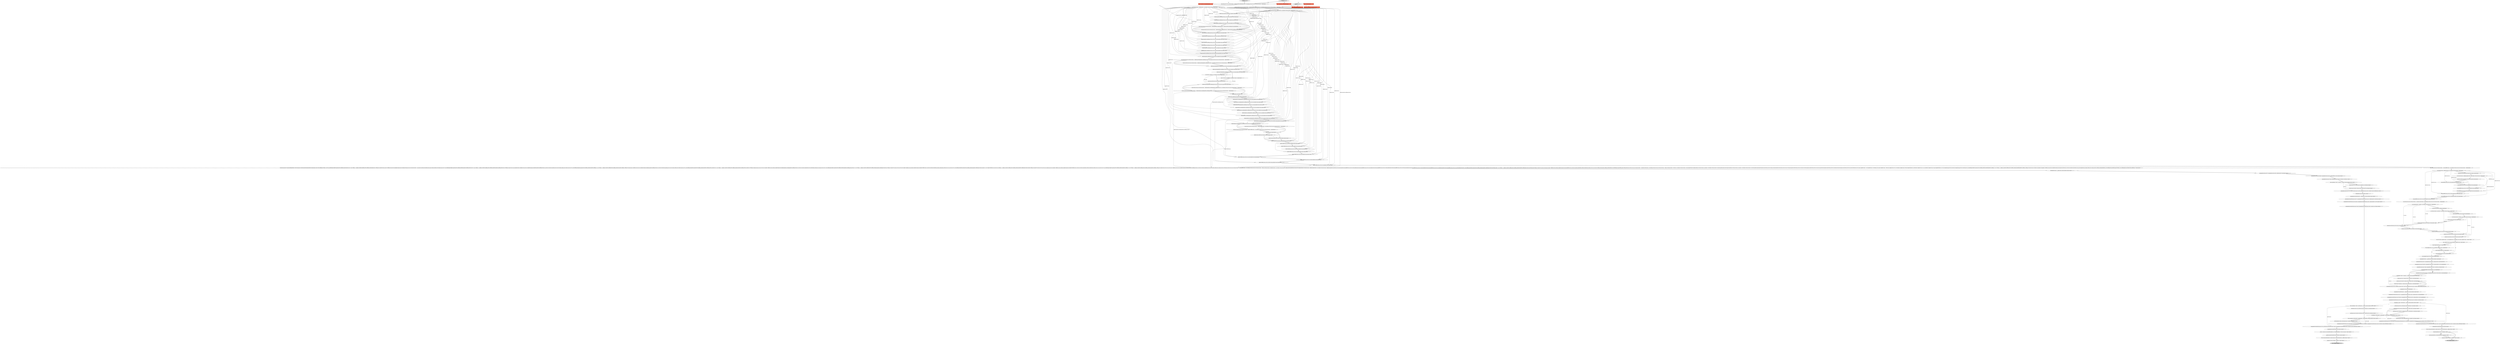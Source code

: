 digraph {
118 [style = filled, label = "AssignIpAddressFromPodVlanSearch.done()@@@144@@@['0', '0', '1']", fillcolor = white, shape = ellipse image = "AAA0AAABBB3BBB"];
2 [style = filled, label = "vlanSearch.and(\"networkId\",vlanSearch.entity().getNetworkId(),Op.EQ)@@@93@@@['1', '1', '0']", fillcolor = white, shape = ellipse image = "AAA0AAABBB1BBB"];
117 [style = filled, label = "podVlanMapSB.and(\"podId\",podVlanMapSB.entity().getPodId(),Op.EQ)@@@141@@@['0', '0', '1']", fillcolor = white, shape = ellipse image = "AAA0AAABBB3BBB"];
115 [style = filled, label = "podVlanSearch.and(\"vlanGateway\",podVlanSearch.entity().getVlanGateway(),Op.EQ)@@@104@@@['0', '1', '0']", fillcolor = white, shape = ellipse image = "AAA1AAABBB2BBB"];
81 [style = filled, label = "nsProvider.add(Provider.Netscaler)@@@70@@@['1', '1', '0']", fillcolor = white, shape = ellipse image = "AAA0AAABBB1BBB"];
78 [style = filled, label = "defaultIsolatedSourceNatEnabledNetworkOfferingProviders.put(Service.SourceNat,defaultProviders)@@@35@@@['1', '1', '1']", fillcolor = white, shape = ellipse image = "AAA0AAABBB1BBB"];
19 [style = filled, label = "defaultIsolatedNetworkOfferingProviders.put(Service.Dhcp,defaultProviders)@@@10@@@['1', '1', '1']", fillcolor = white, shape = ellipse image = "AAA0AAABBB1BBB"];
91 [style = filled, label = "defaultIsolatedSourceNatEnabledNetworkOfferingProviders.put(Service.Firewall,defaultProviders)@@@32@@@['1', '1', '1']", fillcolor = white, shape = ellipse image = "AAA0AAABBB1BBB"];
37 [style = filled, label = "AssignIpAddressFromPodVlanSearch = _ipAddressDao.createSearchBuilder()@@@97@@@['1', '1', '0']", fillcolor = white, shape = ellipse image = "AAA0AAABBB1BBB"];
138 [style = filled, label = "final Map<Network.Service,Set<Network.Provider>> defaultSharedNetworkOfferingProviders = new HashMap<Network.Service,Set<Network.Provider>>()@@@3@@@['0', '0', '1']", fillcolor = white, shape = ellipse image = "AAA0AAABBB3BBB"];
140 [style = filled, label = "podVlanSearch.and(\"networkId\",podVlanSearch.entity().getNetworkId(),Op.EQ)@@@139@@@['0', '0', '1']", fillcolor = white, shape = ellipse image = "AAA0AAABBB3BBB"];
38 [style = filled, label = "defaultIsolatedNetworkOfferingProviders.put(Service.PortForwarding,defaultProviders)@@@17@@@['1', '1', '1']", fillcolor = white, shape = ellipse image = "AAA0AAABBB1BBB"];
150 [style = filled, label = "_executor = Executors.newScheduledThreadPool(1,new NamedThreadFactory(\"Network-Scavenger\"))@@@145@@@['0', '0', '1']", fillcolor = white, shape = ellipse image = "AAA0AAABBB3BBB"];
31 [style = filled, label = "Map<String,Object> params@@@2@@@['1', '1', '0']", fillcolor = tomato, shape = box image = "AAA0AAABBB1BBB"];
46 [style = filled, label = "Map<Network.Service,Set<Network.Provider>> defaultSharedNetworkOfferingProviders = new HashMap<Network.Service,Set<Network.Provider>>()@@@3@@@['1', '1', '0']", fillcolor = white, shape = ellipse image = "AAA0AAABBB1BBB"];
129 [style = filled, label = "final Map<String,Object> params@@@2@@@['0', '0', '1']", fillcolor = tomato, shape = box image = "AAA0AAABBB3BBB"];
149 [style = filled, label = "s_logger.info(\"Network Manager is configured.\")@@@148@@@['0', '0', '1']", fillcolor = white, shape = ellipse image = "AAA0AAABBB3BBB"];
147 [style = filled, label = "podVlanSearch.and(\"type\",podVlanSearch.entity().getVlanType(),Op.EQ)@@@138@@@['0', '0', '1']", fillcolor = white, shape = ellipse image = "AAA0AAABBB3BBB"];
32 [style = filled, label = "eip.put(Capability.ElasticIp,\"true\")@@@81@@@['1', '1', '0']", fillcolor = white, shape = ellipse image = "AAA0AAABBB1BBB"];
44 [style = filled, label = "defaultVPCOffProviders.put(Service.UserData,defaultProviders)@@@44@@@['1', '1', '1']", fillcolor = white, shape = ellipse image = "AAA0AAABBB1BBB"];
80 [style = filled, label = "defaultIsolatedSourceNatEnabledNetworkOfferingProviders.put(Service.Dhcp,defaultProviders)@@@29@@@['1', '1', '1']", fillcolor = white, shape = ellipse image = "AAA0AAABBB1BBB"];
96 [style = filled, label = "SearchBuilder<PodVlanMapVO> podVlanMapSB = _podVlanMapDao.createSearchBuilder()@@@105@@@['1', '1', '0']", fillcolor = white, shape = ellipse image = "AAA0AAABBB1BBB"];
82 [style = filled, label = "internalLbOffProviders.put(Service.NetworkACL,defaultVpcProvider)@@@60@@@['1', '1', '0']", fillcolor = white, shape = ellipse image = "AAA0AAABBB1BBB"];
9 [style = filled, label = "defaultVPCOffProviders.put(Service.Lb,defaultProviders)@@@47@@@['1', '1', '1']", fillcolor = white, shape = ellipse image = "AAA0AAABBB1BBB"];
109 [style = filled, label = "netscalerServiceProviders.put(Service.Lb,nsProvider)@@@76@@@['1', '1', '0']", fillcolor = white, shape = ellipse image = "AAA0AAABBB1BBB"];
121 [style = filled, label = "final Set<Provider> sgProviders = new HashSet<Provider>()@@@23@@@['0', '0', '1']", fillcolor = white, shape = ellipse image = "AAA0AAABBB3BBB"];
127 [style = filled, label = "AssignIpAddressSearch.and(\"allocated\",AssignIpAddressSearch.entity().getAllocatedTime(),Op.NULL)@@@126@@@['0', '0', '1']", fillcolor = white, shape = ellipse image = "AAA0AAABBB3BBB"];
134 [style = filled, label = "vlanSearch.and(\"networkId\",vlanSearch.entity().getNetworkId(),Op.EQ)@@@130@@@['0', '0', '1']", fillcolor = white, shape = ellipse image = "AAA0AAABBB3BBB"];
144 [style = filled, label = "Transaction.execute(new TransactionCallbackNoReturn(){@Override public void doInTransactionWithoutResult(final TransactionStatus status){NetworkOfferingVO offering = nullif (_networkOfferingDao.findByUniqueName(NetworkOffering.QuickCloudNoServices) == null) {offering = _configMgr.createNetworkOffering(NetworkOffering.QuickCloudNoServices,\"Offering for QuickCloud with no services\",TrafficType.Guest,null,true,Availability.Optional,null,new HashMap<Network.Service,Set<Network.Provider>>(),true,Network.GuestType.Shared,false,null,true,null,true,false,null,false,null,true,false,null,null,true)}if (_networkOfferingDao.findByUniqueName(NetworkOffering.DefaultSharedNetworkOfferingWithSGService) == null) {offering = _configMgr.createNetworkOffering(NetworkOffering.DefaultSharedNetworkOfferingWithSGService,\"Offering for Shared Security group enabled networks\",TrafficType.Guest,null,true,Availability.Optional,null,defaultSharedNetworkOfferingProviders,true,Network.GuestType.Shared,false,null,true,null,true,false,null,false,null,true,false,null,null,true)}if (_networkOfferingDao.findByUniqueName(NetworkOffering.DefaultSharedNetworkOffering) == null) {offering = _configMgr.createNetworkOffering(NetworkOffering.DefaultSharedNetworkOffering,\"Offering for Shared networks\",TrafficType.Guest,null,true,Availability.Optional,null,defaultSharedNetworkOfferingProviders,true,Network.GuestType.Shared,false,null,true,null,true,false,null,false,null,true,false,null,null,true)}if (_networkOfferingDao.findByUniqueName(NetworkOffering.DefaultIsolatedNetworkOfferingWithSourceNatService) == null) {offering = _configMgr.createNetworkOffering(NetworkOffering.DefaultIsolatedNetworkOfferingWithSourceNatService,\"Offering for Isolated networks with Source Nat service enabled\",TrafficType.Guest,null,false,Availability.Required,null,defaultIsolatedSourceNatEnabledNetworkOfferingProviders,true,Network.GuestType.Isolated,false,null,true,null,false,false,null,false,null,true,false,null,null,true)}if (_networkOfferingDao.findByUniqueName(NetworkOffering.DefaultIsolatedNetworkOfferingForVpcNetworks) == null) {offering = _configMgr.createNetworkOffering(NetworkOffering.DefaultIsolatedNetworkOfferingForVpcNetworks,\"Offering for Isolated VPC networks with Source Nat service enabled\",TrafficType.Guest,null,false,Availability.Optional,null,defaultVPCOffProviders,true,Network.GuestType.Isolated,false,null,false,null,false,false,null,false,null,true,true,null,null,true)}if (_networkOfferingDao.findByUniqueName(NetworkOffering.DefaultIsolatedNetworkOfferingForVpcNetworksNoLB) == null) {defaultVPCOffProviders.remove(Service.Lb)offering = _configMgr.createNetworkOffering(NetworkOffering.DefaultIsolatedNetworkOfferingForVpcNetworksNoLB,\"Offering for Isolated VPC networks with Source Nat service enabled and LB service disabled\",TrafficType.Guest,null,false,Availability.Optional,null,defaultVPCOffProviders,true,Network.GuestType.Isolated,false,null,false,null,false,false,null,false,null,true,true,null,null,true)}if (_networkOfferingDao.findByUniqueName(NetworkOffering.DefaultIsolatedNetworkOffering) == null) {offering = _configMgr.createNetworkOffering(NetworkOffering.DefaultIsolatedNetworkOffering,\"Offering for Isolated networks with no Source Nat service\",TrafficType.Guest,null,true,Availability.Optional,null,defaultIsolatedNetworkOfferingProviders,true,Network.GuestType.Isolated,false,null,true,null,true,false,null,false,null,true,false,null,null,true)}final Map<Network.Service,Set<Network.Provider>> internalLbOffProviders = new HashMap<Network.Service,Set<Network.Provider>>()final Set<Network.Provider> defaultVpcProvider = new HashSet<Network.Provider>()defaultVpcProvider.add(Network.Provider.VPCVirtualRouter)final Set<Network.Provider> defaultInternalLbProvider = new HashSet<Network.Provider>()defaultInternalLbProvider.add(Network.Provider.InternalLbVm)internalLbOffProviders.put(Service.Dhcp,defaultVpcProvider)internalLbOffProviders.put(Service.Dns,defaultVpcProvider)internalLbOffProviders.put(Service.UserData,defaultVpcProvider)internalLbOffProviders.put(Service.NetworkACL,defaultVpcProvider)internalLbOffProviders.put(Service.Gateway,defaultVpcProvider)internalLbOffProviders.put(Service.Lb,defaultInternalLbProvider)internalLbOffProviders.put(Service.SourceNat,defaultVpcProvider)if (_networkOfferingDao.findByUniqueName(NetworkOffering.DefaultIsolatedNetworkOfferingForVpcNetworksWithInternalLB) == null) {offering = _configMgr.createNetworkOffering(NetworkOffering.DefaultIsolatedNetworkOfferingForVpcNetworksWithInternalLB,\"Offering for Isolated VPC networks with Internal Lb support\",TrafficType.Guest,null,false,Availability.Optional,null,internalLbOffProviders,true,Network.GuestType.Isolated,false,null,false,null,false,false,null,false,null,true,true,null,null,true)offering.setInternalLb(true)offering.setPublicLb(false)_networkOfferingDao.update(offering.getId(),offering)}final Map<Network.Service,Set<Network.Provider>> netscalerServiceProviders = new HashMap<Network.Service,Set<Network.Provider>>()final Set<Network.Provider> vrProvider = new HashSet<Network.Provider>()vrProvider.add(Provider.VirtualRouter)final Set<Network.Provider> sgProvider = new HashSet<Network.Provider>()sgProvider.add(Provider.SecurityGroupProvider)final Set<Network.Provider> nsProvider = new HashSet<Network.Provider>()nsProvider.add(Provider.Netscaler)netscalerServiceProviders.put(Service.Dhcp,vrProvider)netscalerServiceProviders.put(Service.Dns,vrProvider)netscalerServiceProviders.put(Service.UserData,vrProvider)netscalerServiceProviders.put(Service.SecurityGroup,sgProvider)netscalerServiceProviders.put(Service.StaticNat,nsProvider)netscalerServiceProviders.put(Service.Lb,nsProvider)final Map<Service,Map<Capability,String>> serviceCapabilityMap = new HashMap<Service,Map<Capability,String>>()final Map<Capability,String> elb = new HashMap<Capability,String>()elb.put(Capability.ElasticLb,\"true\")final Map<Capability,String> eip = new HashMap<Capability,String>()eip.put(Capability.ElasticIp,\"true\")serviceCapabilityMap.put(Service.Lb,elb)serviceCapabilityMap.put(Service.StaticNat,eip)if (_networkOfferingDao.findByUniqueName(NetworkOffering.DefaultSharedEIPandELBNetworkOffering) == null) {offering = _configMgr.createNetworkOffering(NetworkOffering.DefaultSharedEIPandELBNetworkOffering,\"Offering for Shared networks with Elastic IP and Elastic LB capabilities\",TrafficType.Guest,null,true,Availability.Optional,null,netscalerServiceProviders,true,Network.GuestType.Shared,false,null,true,serviceCapabilityMap,true,false,null,false,null,true,false,null,null,true)offering.setDedicatedLB(false)_networkOfferingDao.update(offering.getId(),offering)}_networkOfferingDao.persistDefaultL2NetworkOfferings()}})@@@52@@@['0', '0', '1']", fillcolor = white, shape = ellipse image = "AAA0AAABBB3BBB"];
13 [style = filled, label = "defaultVPCOffProviders.put(Service.SourceNat,defaultProviders)@@@48@@@['1', '1', '1']", fillcolor = white, shape = ellipse image = "AAA0AAABBB1BBB"];
85 [style = filled, label = "vrProvider.add(Provider.VirtualRouter)@@@66@@@['1', '1', '0']", fillcolor = white, shape = ellipse image = "AAA0AAABBB1BBB"];
101 [style = filled, label = "AssignIpAddressFromPodVlanSearch.and(\"vlanId\",AssignIpAddressFromPodVlanSearch.entity().getVlanId(),Op.IN)@@@100@@@['1', '1', '0']", fillcolor = white, shape = ellipse image = "AAA0AAABBB1BBB"];
35 [style = filled, label = "defaultIsolatedSourceNatEnabledNetworkOfferingProviders.put(Service.Lb,defaultProviders)@@@34@@@['1', '1', '1']", fillcolor = white, shape = ellipse image = "AAA0AAABBB1BBB"];
56 [style = filled, label = "Set<Network.Provider> nsProvider = new HashSet<Network.Provider>()@@@69@@@['1', '1', '0']", fillcolor = white, shape = ellipse image = "AAA0AAABBB1BBB"];
30 [style = filled, label = "defaultInternalLbProvider.add(Network.Provider.InternalLbVm)@@@56@@@['1', '1', '0']", fillcolor = white, shape = ellipse image = "AAA0AAABBB1BBB"];
61 [style = filled, label = "defaultSharedNetworkOfferingProviders.put(Service.UserData,defaultProviders)@@@8@@@['1', '1', '1']", fillcolor = white, shape = ellipse image = "AAA0AAABBB1BBB"];
131 [style = filled, label = "_agentMgr.registerForHostEvents(this,true,false,true)@@@146@@@['0', '0', '1']", fillcolor = white, shape = ellipse image = "AAA0AAABBB3BBB"];
55 [style = filled, label = "defaultProviders.add(Network.Provider.VirtualRouter)@@@41@@@['1', '1', '0']", fillcolor = white, shape = ellipse image = "AAA0AAABBB1BBB"];
34 [style = filled, label = "netscalerServiceProviders.put(Service.UserData,vrProvider)@@@73@@@['1', '1', '0']", fillcolor = white, shape = ellipse image = "AAA0AAABBB1BBB"];
26 [style = filled, label = "defaultSharedSGEnabledNetworkOfferingProviders.put(Service.SecurityGroup,sgProviders)@@@25@@@['1', '1', '1']", fillcolor = white, shape = ellipse image = "AAA0AAABBB1BBB"];
99 [style = filled, label = "defaultVPCOffProviders.put(Service.PortForwarding,defaultProviders)@@@50@@@['1', '1', '1']", fillcolor = white, shape = ellipse image = "AAA0AAABBB1BBB"];
141 [style = filled, label = "vlanSearch.and(\"type\",vlanSearch.entity().getVlanType(),Op.EQ)@@@129@@@['0', '0', '1']", fillcolor = white, shape = ellipse image = "AAA0AAABBB3BBB"];
20 [style = filled, label = "rulesContinueOnErrFlag = RulesContinueOnError.value()@@@112@@@['1', '1', '0']", fillcolor = white, shape = ellipse image = "AAA0AAABBB1BBB"];
21 [style = filled, label = "Map<Network.Service,Set<Network.Provider>> defaultIsolatedSourceNatEnabledNetworkOfferingProviders = new HashMap<Network.Service,Set<Network.Provider>>()@@@26@@@['1', '1', '0']", fillcolor = white, shape = ellipse image = "AAA0AAABBB1BBB"];
130 [style = filled, label = "configure['0', '0', '1']", fillcolor = lightgray, shape = diamond image = "AAA0AAABBB3BBB"];
49 [style = filled, label = "vlanSearch.and(\"type\",vlanSearch.entity().getVlanType(),Op.EQ)@@@92@@@['1', '1', '0']", fillcolor = white, shape = ellipse image = "AAA0AAABBB1BBB"];
93 [style = filled, label = "internalLbOffProviders.put(Service.Lb,defaultInternalLbProvider)@@@62@@@['1', '1', '0']", fillcolor = white, shape = ellipse image = "AAA0AAABBB1BBB"];
89 [style = filled, label = "serviceCapabilityMap.put(Service.Lb,elb)@@@82@@@['1', '1', '0']", fillcolor = white, shape = ellipse image = "AAA0AAABBB1BBB"];
152 [style = filled, label = "return true@@@149@@@['0', '0', '1']", fillcolor = lightgray, shape = ellipse image = "AAA0AAABBB3BBB"];
98 [style = filled, label = "defaultVPCOffProviders.put(Service.Dhcp,defaultProviders)@@@42@@@['1', '1', '1']", fillcolor = white, shape = ellipse image = "AAA0AAABBB1BBB"];
50 [style = filled, label = "Set<Provider> sgProviders = new HashSet<Provider>()@@@23@@@['1', '1', '0']", fillcolor = white, shape = ellipse image = "AAA0AAABBB1BBB"];
15 [style = filled, label = "return true@@@115@@@['1', '1', '0']", fillcolor = lightgray, shape = ellipse image = "AAA0AAABBB1BBB"];
137 [style = filled, label = "final SearchBuilder<PodVlanMapVO> podVlanMapSB = _podVlanMapDao.createSearchBuilder()@@@140@@@['0', '0', '1']", fillcolor = white, shape = ellipse image = "AAA0AAABBB3BBB"];
120 [style = filled, label = "AssignIpAddressFromPodVlanSearch.and(\"dc\",AssignIpAddressFromPodVlanSearch.entity().getDataCenterId(),Op.EQ)@@@134@@@['0', '0', '1']", fillcolor = white, shape = ellipse image = "AAA0AAABBB3BBB"];
145 [style = filled, label = "final Map<Network.Service,Set<Network.Provider>> defaultIsolatedNetworkOfferingProviders = defaultSharedNetworkOfferingProviders@@@9@@@['0', '0', '1']", fillcolor = white, shape = ellipse image = "AAA0AAABBB3BBB"];
133 [style = filled, label = "final SearchBuilder<VlanVO> vlanSearch = _vlanDao.createSearchBuilder()@@@128@@@['0', '0', '1']", fillcolor = white, shape = ellipse image = "AAA0AAABBB3BBB"];
41 [style = filled, label = "netscalerServiceProviders.put(Service.SecurityGroup,sgProvider)@@@74@@@['1', '1', '0']", fillcolor = white, shape = ellipse image = "AAA0AAABBB1BBB"];
18 [style = filled, label = "AssignIpAddressFromPodVlanSearch.and(\"dc\",AssignIpAddressFromPodVlanSearch.entity().getDataCenterId(),Op.EQ)@@@98@@@['1', '1', '0']", fillcolor = white, shape = ellipse image = "AAA0AAABBB1BBB"];
88 [style = filled, label = "AssignIpAddressSearch.and(\"forSystemVms\",AssignIpAddressSearch.entity().isForSystemVms(),Op.EQ)@@@89@@@['1', '1', '0']", fillcolor = white, shape = ellipse image = "AAA0AAABBB1BBB"];
36 [style = filled, label = "SystemVmPublicIpReservationModeStrictness.value()@@@88@@@['1', '1', '0']", fillcolor = white, shape = diamond image = "AAA0AAABBB1BBB"];
124 [style = filled, label = "AssignIpAddressSearch.and(\"dc\",AssignIpAddressSearch.entity().getDataCenterId(),Op.EQ)@@@125@@@['0', '0', '1']", fillcolor = white, shape = ellipse image = "AAA0AAABBB3BBB"];
108 [style = filled, label = "internalLbOffProviders.put(Service.Dhcp,defaultVpcProvider)@@@57@@@['1', '1', '0']", fillcolor = white, shape = ellipse image = "AAA0AAABBB1BBB"];
74 [style = filled, label = "AssignIpAddressSearch.and(\"vlanId\",AssignIpAddressSearch.entity().getVlanId(),Op.IN)@@@87@@@['1', '1', '0']", fillcolor = white, shape = ellipse image = "AAA0AAABBB1BBB"];
153 [style = filled, label = "final Map<Network.Service,Set<Network.Provider>> defaultSharedSGEnabledNetworkOfferingProviders = new HashMap<Network.Service,Set<Network.Provider>>()@@@19@@@['0', '0', '1']", fillcolor = white, shape = ellipse image = "AAA0AAABBB3BBB"];
79 [style = filled, label = "defaultSharedNetworkOfferingProviders.put(Service.Dns,defaultProviders)@@@7@@@['1', '1', '1']", fillcolor = white, shape = ellipse image = "AAA0AAABBB1BBB"];
6 [style = filled, label = "podVlanSearch.and(\"networkId\",podVlanSearch.entity().getNetworkId(),Op.EQ)@@@103@@@['1', '1', '0']", fillcolor = white, shape = ellipse image = "AAA0AAABBB1BBB"];
5 [style = filled, label = "AssignIpAddressFromPodVlanSearch.join(\"vlan\",podVlanSearch,podVlanSearch.entity().getId(),AssignIpAddressFromPodVlanSearch.entity().getVlanId(),JoinType.INNER)@@@108@@@['1', '1', '0']", fillcolor = white, shape = ellipse image = "AAA0AAABBB1BBB"];
39 [style = filled, label = "Map<Network.Service,Set<Network.Provider>> defaultSharedSGEnabledNetworkOfferingProviders = new HashMap<Network.Service,Set<Network.Provider>>()@@@19@@@['1', '1', '0']", fillcolor = white, shape = ellipse image = "AAA0AAABBB1BBB"];
126 [style = filled, label = "final Set<Network.Provider> defaultProviders = new HashSet<Network.Provider>()@@@4@@@['0', '0', '1']", fillcolor = white, shape = ellipse image = "AAA0AAABBB3BBB"];
54 [style = filled, label = "defaultVPCOffProviders.put(Service.Vpn,defaultProviders)@@@51@@@['1', '1', '1']", fillcolor = white, shape = ellipse image = "AAA0AAABBB1BBB"];
125 [style = filled, label = "AssignIpAddressFromPodVlanSearch.and(\"allocated\",AssignIpAddressFromPodVlanSearch.entity().getAllocatedTime(),Op.NULL)@@@135@@@['0', '0', '1']", fillcolor = white, shape = ellipse image = "AAA0AAABBB3BBB"];
84 [style = filled, label = "defaultVPCOffProviders.put(Service.NetworkACL,defaultProviders)@@@45@@@['1', '1', '1']", fillcolor = white, shape = ellipse image = "AAA0AAABBB1BBB"];
71 [style = filled, label = "podVlanSearch.and(\"type\",podVlanSearch.entity().getVlanType(),Op.EQ)@@@102@@@['1', '1', '0']", fillcolor = white, shape = ellipse image = "AAA0AAABBB1BBB"];
72 [style = filled, label = "AssignIpAddressSearch.done()@@@96@@@['1', '1', '0']", fillcolor = white, shape = ellipse image = "AAA0AAABBB1BBB"];
66 [style = filled, label = "s_logger.info(\"IPAddress Manager is configured.\")@@@114@@@['1', '1', '0']", fillcolor = white, shape = ellipse image = "AAA0AAABBB1BBB"];
4 [style = filled, label = "Set<Network.Provider> vrProvider = new HashSet<Network.Provider>()@@@65@@@['1', '1', '0']", fillcolor = white, shape = ellipse image = "AAA0AAABBB1BBB"];
103 [style = filled, label = "Map<Network.Service,Set<Network.Provider>> netscalerServiceProviders = new HashMap<Network.Service,Set<Network.Provider>>()@@@64@@@['1', '1', '0']", fillcolor = white, shape = ellipse image = "AAA0AAABBB1BBB"];
17 [style = filled, label = "Map<Network.Service,Set<Network.Provider>> defaultVPCOffProviders = new HashMap<Network.Service,Set<Network.Provider>>()@@@39@@@['1', '1', '0']", fillcolor = white, shape = ellipse image = "AAA0AAABBB1BBB"];
110 [style = filled, label = "elb.put(Capability.ElasticLb,\"true\")@@@79@@@['1', '1', '0']", fillcolor = white, shape = ellipse image = "AAA0AAABBB1BBB"];
29 [style = filled, label = "serviceCapabilityMap.put(Service.StaticNat,eip)@@@83@@@['1', '1', '0']", fillcolor = white, shape = ellipse image = "AAA0AAABBB1BBB"];
151 [style = filled, label = "Network.State.getStateMachine().registerListener(new NetworkStateListener(_configDao))@@@147@@@['0', '0', '1']", fillcolor = white, shape = ellipse image = "AAA0AAABBB3BBB"];
70 [style = filled, label = "defaultIsolatedSourceNatEnabledNetworkOfferingProviders.put(Service.PortForwarding,defaultProviders)@@@37@@@['1', '1', '1']", fillcolor = white, shape = ellipse image = "AAA0AAABBB1BBB"];
107 [style = filled, label = "defaultIsolatedNetworkOfferingProviders.put(Service.Gateway,defaultProviders)@@@14@@@['1', '1', '1']", fillcolor = white, shape = ellipse image = "AAA0AAABBB1BBB"];
83 [style = filled, label = "AssignIpAddressSearch.and(\"dc\",AssignIpAddressSearch.entity().getDataCenterId(),Op.EQ)@@@85@@@['1', '1', '0']", fillcolor = white, shape = ellipse image = "AAA0AAABBB1BBB"];
57 [style = filled, label = "defaultIsolatedNetworkOfferingProviders.put(Service.Vpn,defaultProviders)@@@18@@@['1', '1', '1']", fillcolor = white, shape = ellipse image = "AAA0AAABBB1BBB"];
12 [style = filled, label = "Set<Network.Provider> defaultProviders = new HashSet<Network.Provider>()@@@4@@@['1', '1', '0']", fillcolor = white, shape = ellipse image = "AAA0AAABBB1BBB"];
77 [style = filled, label = "RulesContinueOnError.value() != null@@@111@@@['1', '1', '0']", fillcolor = white, shape = diamond image = "AAA0AAABBB1BBB"];
22 [style = filled, label = "AssignIpAddressFromPodVlanSearch.done()@@@109@@@['1', '1', '0']", fillcolor = white, shape = ellipse image = "AAA0AAABBB1BBB"];
47 [style = filled, label = "defaultSharedNetworkOfferingProviders.put(Service.Dhcp,defaultProviders)@@@6@@@['1', '1', '1']", fillcolor = white, shape = ellipse image = "AAA0AAABBB1BBB"];
111 [style = filled, label = "defaultProviders.add(Network.Provider.VirtualRouter)@@@5@@@['1', '1', '1']", fillcolor = white, shape = ellipse image = "AAA0AAABBB1BBB"];
128 [style = filled, label = "AssignIpAddressFromPodVlanSearch.join(\"vlan\",podVlanSearch,podVlanSearch.entity().getId(),AssignIpAddressFromPodVlanSearch.entity().getVlanId(),JoinType.INNER)@@@143@@@['0', '0', '1']", fillcolor = white, shape = ellipse image = "AAA0AAABBB3BBB"];
146 [style = filled, label = "AssignIpAddressFromPodVlanSearch.and(\"vlanId\",AssignIpAddressFromPodVlanSearch.entity().getVlanId(),Op.IN)@@@136@@@['0', '0', '1']", fillcolor = white, shape = ellipse image = "AAA0AAABBB3BBB"];
3 [style = filled, label = "AssignIpAddressSearch = _ipAddressDao.createSearchBuilder()@@@84@@@['1', '1', '0']", fillcolor = white, shape = ellipse image = "AAA0AAABBB1BBB"];
139 [style = filled, label = "final String name@@@2@@@['0', '0', '1']", fillcolor = tomato, shape = box image = "AAA0AAABBB3BBB"];
45 [style = filled, label = "SearchBuilder<VlanVO> vlanSearch = _vlanDao.createSearchBuilder()@@@91@@@['1', '1', '0']", fillcolor = white, shape = ellipse image = "AAA0AAABBB1BBB"];
16 [style = filled, label = "configure['1', '0', '0']", fillcolor = lightgray, shape = diamond image = "AAA0AAABBB1BBB"];
102 [style = filled, label = "defaultIsolatedNetworkOfferingProviders.put(Service.UserData,defaultProviders)@@@12@@@['1', '1', '1']", fillcolor = white, shape = ellipse image = "AAA0AAABBB1BBB"];
48 [style = filled, label = "defaultSharedSGEnabledNetworkOfferingProviders.put(Service.Dns,defaultProviders)@@@21@@@['1', '1', '1']", fillcolor = white, shape = ellipse image = "AAA0AAABBB1BBB"];
58 [style = filled, label = "Map<Network.Service,Set<Network.Provider>> defaultIsolatedNetworkOfferingProviders = defaultSharedNetworkOfferingProviders@@@9@@@['1', '1', '0']", fillcolor = white, shape = ellipse image = "AAA0AAABBB1BBB"];
69 [style = filled, label = "defaultIsolatedSourceNatEnabledNetworkOfferingProviders.put(Service.Vpn,defaultProviders)@@@38@@@['1', '1', '1']", fillcolor = white, shape = ellipse image = "AAA0AAABBB1BBB"];
86 [style = filled, label = "Set<Network.Provider> defaultVpcProvider = new HashSet<Network.Provider>()@@@53@@@['1', '1', '0']", fillcolor = white, shape = ellipse image = "AAA0AAABBB1BBB"];
51 [style = filled, label = "defaultIsolatedSourceNatEnabledNetworkOfferingProviders.put(Service.UserData,defaultProviders)@@@31@@@['1', '1', '1']", fillcolor = white, shape = ellipse image = "AAA0AAABBB1BBB"];
95 [style = filled, label = "AssignIpAddressFromPodVlanSearch.and(\"allocated\",AssignIpAddressFromPodVlanSearch.entity().getAllocatedTime(),Op.NULL)@@@99@@@['1', '1', '0']", fillcolor = white, shape = ellipse image = "AAA0AAABBB1BBB"];
10 [style = filled, label = "SearchBuilder<VlanVO> podVlanSearch = _vlanDao.createSearchBuilder()@@@101@@@['1', '1', '0']", fillcolor = white, shape = ellipse image = "AAA0AAABBB1BBB"];
100 [style = filled, label = "defaultProviders.add(Network.Provider.VirtualRouter)@@@28@@@['1', '1', '1']", fillcolor = white, shape = ellipse image = "AAA0AAABBB1BBB"];
114 [style = filled, label = "configure['0', '1', '0']", fillcolor = lightgray, shape = diamond image = "AAA0AAABBB2BBB"];
148 [style = filled, label = "AssignIpAddressSearch.join(\"vlan\",vlanSearch,vlanSearch.entity().getId(),AssignIpAddressSearch.entity().getVlanId(),JoinType.INNER)@@@131@@@['0', '0', '1']", fillcolor = white, shape = ellipse image = "AAA0AAABBB3BBB"];
143 [style = filled, label = "defaultProviders.add(Network.Provider.VPCVirtualRouter)@@@41@@@['0', '0', '1']", fillcolor = white, shape = ellipse image = "AAA0AAABBB3BBB"];
97 [style = filled, label = "defaultIsolatedNetworkOfferingProviders.put(Service.Dns,defaultProviders)@@@11@@@['1', '1', '1']", fillcolor = white, shape = ellipse image = "AAA0AAABBB1BBB"];
92 [style = filled, label = "internalLbOffProviders.put(Service.UserData,defaultVpcProvider)@@@59@@@['1', '1', '0']", fillcolor = white, shape = ellipse image = "AAA0AAABBB1BBB"];
65 [style = filled, label = "podVlanMapSB.and(\"podId\",podVlanMapSB.entity().getPodId(),Op.EQ)@@@106@@@['1', '1', '0']", fillcolor = white, shape = ellipse image = "AAA0AAABBB1BBB"];
68 [style = filled, label = "defaultVPCOffProviders.put(Service.StaticNat,defaultProviders)@@@49@@@['1', '1', '1']", fillcolor = white, shape = ellipse image = "AAA0AAABBB1BBB"];
59 [style = filled, label = "netscalerServiceProviders.put(Service.StaticNat,nsProvider)@@@75@@@['1', '1', '0']", fillcolor = white, shape = ellipse image = "AAA0AAABBB1BBB"];
27 [style = filled, label = "internalLbOffProviders.put(Service.Gateway,defaultVpcProvider)@@@61@@@['1', '1', '0']", fillcolor = white, shape = ellipse image = "AAA0AAABBB1BBB"];
7 [style = filled, label = "defaultVpcProvider.add(Network.Provider.VPCVirtualRouter)@@@54@@@['1', '1', '0']", fillcolor = white, shape = ellipse image = "AAA0AAABBB1BBB"];
8 [style = filled, label = "Map<Service,Map<Capability,String>> serviceCapabilityMap = new HashMap<Service,Map<Capability,String>>()@@@77@@@['1', '1', '0']", fillcolor = white, shape = ellipse image = "AAA0AAABBB1BBB"];
53 [style = filled, label = "defaultIsolatedNetworkOfferingProviders.put(Service.Firewall,defaultProviders)@@@13@@@['1', '1', '1']", fillcolor = white, shape = ellipse image = "AAA0AAABBB1BBB"];
25 [style = filled, label = "defaultIsolatedSourceNatEnabledNetworkOfferingProviders.put(Service.Gateway,defaultProviders)@@@33@@@['1', '1', '1']", fillcolor = white, shape = ellipse image = "AAA0AAABBB1BBB"];
43 [style = filled, label = "sgProviders.add(Provider.SecurityGroupProvider)@@@24@@@['1', '1', '1']", fillcolor = white, shape = ellipse image = "AAA0AAABBB1BBB"];
132 [style = filled, label = "AssignIpAddressSearch.done()@@@132@@@['0', '0', '1']", fillcolor = white, shape = ellipse image = "AAA0AAABBB3BBB"];
75 [style = filled, label = "Set<Network.Provider> sgProvider = new HashSet<Network.Provider>()@@@67@@@['1', '1', '0']", fillcolor = white, shape = ellipse image = "AAA0AAABBB1BBB"];
73 [style = filled, label = "defaultIsolatedSourceNatEnabledNetworkOfferingProviders.put(Service.Dns,defaultProviders)@@@30@@@['1', '1', '1']", fillcolor = white, shape = ellipse image = "AAA0AAABBB1BBB"];
135 [style = filled, label = "final Map<Network.Service,Set<Network.Provider>> defaultIsolatedSourceNatEnabledNetworkOfferingProviders = new HashMap<Network.Service,Set<Network.Provider>>()@@@26@@@['0', '0', '1']", fillcolor = white, shape = ellipse image = "AAA0AAABBB3BBB"];
33 [style = filled, label = "defaultProviders.clear()@@@27@@@['1', '1', '1']", fillcolor = white, shape = ellipse image = "AAA0AAABBB1BBB"];
0 [style = filled, label = "defaultSharedSGEnabledNetworkOfferingProviders.put(Service.UserData,defaultProviders)@@@22@@@['1', '1', '1']", fillcolor = white, shape = ellipse image = "AAA0AAABBB1BBB"];
62 [style = filled, label = "defaultIsolatedSourceNatEnabledNetworkOfferingProviders.put(Service.StaticNat,defaultProviders)@@@36@@@['1', '1', '1']", fillcolor = white, shape = ellipse image = "AAA0AAABBB1BBB"];
116 [style = filled, label = "final SearchBuilder<VlanVO> podVlanSearch = _vlanDao.createSearchBuilder()@@@137@@@['0', '0', '1']", fillcolor = white, shape = ellipse image = "AAA0AAABBB3BBB"];
11 [style = filled, label = "defaultVPCOffProviders.put(Service.Dns,defaultProviders)@@@43@@@['1', '1', '1']", fillcolor = white, shape = ellipse image = "AAA0AAABBB1BBB"];
90 [style = filled, label = "AssignIpAddressFromPodVlanSearch.join(\"podVlanMapSB\",podVlanMapSB,podVlanMapSB.entity().getVlanDbId(),AssignIpAddressFromPodVlanSearch.entity().getVlanId(),JoinType.INNER)@@@107@@@['1', '1', '0']", fillcolor = white, shape = ellipse image = "AAA0AAABBB1BBB"];
64 [style = filled, label = "defaultSharedSGEnabledNetworkOfferingProviders.put(Service.Dhcp,defaultProviders)@@@20@@@['1', '1', '1']", fillcolor = white, shape = ellipse image = "AAA0AAABBB1BBB"];
42 [style = filled, label = "defaultProviders.clear()@@@40@@@['1', '1', '1']", fillcolor = white, shape = ellipse image = "AAA0AAABBB1BBB"];
122 [style = filled, label = "AssignIpAddressSearch.and(\"vlanId\",AssignIpAddressSearch.entity().getVlanId(),Op.IN)@@@127@@@['0', '0', '1']", fillcolor = white, shape = ellipse image = "AAA0AAABBB3BBB"];
23 [style = filled, label = "defaultIsolatedNetworkOfferingProviders.put(Service.Lb,defaultProviders)@@@15@@@['1', '1', '1']", fillcolor = white, shape = ellipse image = "AAA0AAABBB1BBB"];
105 [style = filled, label = "Network.State.getStateMachine().registerListener(new NetworkStateListener(_configDao))@@@110@@@['1', '1', '0']", fillcolor = white, shape = ellipse image = "AAA0AAABBB1BBB"];
60 [style = filled, label = "AssignIpAddressSearch.and(\"allocated\",AssignIpAddressSearch.entity().getAllocatedTime(),Op.NULL)@@@86@@@['1', '1', '0']", fillcolor = white, shape = ellipse image = "AAA0AAABBB1BBB"];
52 [style = filled, label = "defaultIsolatedNetworkOfferingProviders.put(Service.StaticNat,defaultProviders)@@@16@@@['1', '1', '1']", fillcolor = white, shape = ellipse image = "AAA0AAABBB1BBB"];
87 [style = filled, label = "netscalerServiceProviders.put(Service.Dns,vrProvider)@@@72@@@['1', '1', '0']", fillcolor = white, shape = ellipse image = "AAA0AAABBB1BBB"];
112 [style = filled, label = "vlanSearch.and(\"vlanGateway\",vlanSearch.entity().getVlanGateway(),Op.EQ)@@@94@@@['0', '1', '0']", fillcolor = white, shape = ellipse image = "AAA1AAABBB2BBB"];
67 [style = filled, label = "netscalerServiceProviders.put(Service.Dhcp,vrProvider)@@@71@@@['1', '1', '0']", fillcolor = white, shape = ellipse image = "AAA0AAABBB1BBB"];
104 [style = filled, label = "Map<Capability,String> elb = new HashMap<Capability,String>()@@@78@@@['1', '1', '0']", fillcolor = white, shape = ellipse image = "AAA0AAABBB1BBB"];
1 [style = filled, label = "defaultVPCOffProviders.put(Service.Gateway,defaultProviders)@@@46@@@['1', '1', '1']", fillcolor = white, shape = ellipse image = "AAA0AAABBB1BBB"];
113 [style = filled, label = "String name@@@2@@@['0', '1', '0']", fillcolor = tomato, shape = box image = "AAA0AAABBB2BBB"];
40 [style = filled, label = "sgProvider.add(Provider.SecurityGroupProvider)@@@68@@@['1', '1', '0']", fillcolor = white, shape = ellipse image = "AAA0AAABBB1BBB"];
119 [style = filled, label = "AssignIpAddressSearch = _ipAddressDao.createSearchBuilder()@@@124@@@['0', '0', '1']", fillcolor = white, shape = ellipse image = "AAA0AAABBB3BBB"];
123 [style = filled, label = "AssignIpAddressFromPodVlanSearch = _ipAddressDao.createSearchBuilder()@@@133@@@['0', '0', '1']", fillcolor = white, shape = ellipse image = "AAA0AAABBB3BBB"];
24 [style = filled, label = "Map<Network.Service,Set<Network.Provider>> internalLbOffProviders = new HashMap<Network.Service,Set<Network.Provider>>()@@@52@@@['1', '1', '0']", fillcolor = white, shape = ellipse image = "AAA0AAABBB1BBB"];
94 [style = filled, label = "internalLbOffProviders.put(Service.Dns,defaultVpcProvider)@@@58@@@['1', '1', '0']", fillcolor = white, shape = ellipse image = "AAA0AAABBB1BBB"];
14 [style = filled, label = "AssignIpAddressSearch.join(\"vlan\",vlanSearch,vlanSearch.entity().getId(),AssignIpAddressSearch.entity().getVlanId(),JoinType.INNER)@@@95@@@['1', '1', '0']", fillcolor = white, shape = ellipse image = "AAA0AAABBB1BBB"];
28 [style = filled, label = "Map<String,Object> params@@@2@@@['1', '0', '0']", fillcolor = tomato, shape = box image = "AAA0AAABBB1BBB"];
63 [style = filled, label = "Set<Network.Provider> defaultInternalLbProvider = new HashSet<Network.Provider>()@@@55@@@['1', '1', '0']", fillcolor = white, shape = ellipse image = "AAA0AAABBB1BBB"];
106 [style = filled, label = "Map<Capability,String> eip = new HashMap<Capability,String>()@@@80@@@['1', '1', '0']", fillcolor = white, shape = ellipse image = "AAA0AAABBB1BBB"];
136 [style = filled, label = "AssignIpAddressFromPodVlanSearch.join(\"podVlanMapSB\",podVlanMapSB,podVlanMapSB.entity().getVlanDbId(),AssignIpAddressFromPodVlanSearch.entity().getVlanId(),JoinType.INNER)@@@142@@@['0', '0', '1']", fillcolor = white, shape = ellipse image = "AAA0AAABBB3BBB"];
76 [style = filled, label = "internalLbOffProviders.put(Service.SourceNat,defaultVpcProvider)@@@63@@@['1', '1', '0']", fillcolor = white, shape = ellipse image = "AAA0AAABBB1BBB"];
142 [style = filled, label = "final Map<Network.Service,Set<Network.Provider>> defaultVPCOffProviders = new HashMap<Network.Service,Set<Network.Provider>>()@@@39@@@['0', '0', '1']", fillcolor = white, shape = ellipse image = "AAA0AAABBB3BBB"];
125->146 [style = bold, label=""];
65->90 [style = bold, label=""];
12->62 [style = solid, label="defaultProviders"];
99->54 [style = bold, label=""];
75->41 [style = solid, label="sgProvider"];
12->73 [style = solid, label="defaultProviders"];
84->1 [style = bold, label=""];
19->97 [style = bold, label=""];
42->55 [style = bold, label=""];
124->127 [style = bold, label=""];
86->92 [style = solid, label="defaultVpcProvider"];
126->78 [style = solid, label="defaultProviders"];
42->143 [style = bold, label=""];
26->135 [style = bold, label=""];
12->97 [style = solid, label="defaultProviders"];
12->1 [style = solid, label="defaultProviders"];
126->80 [style = solid, label="defaultProviders"];
87->34 [style = bold, label=""];
6->115 [style = bold, label=""];
122->133 [style = bold, label=""];
147->140 [style = bold, label=""];
92->82 [style = bold, label=""];
138->144 [style = solid, label="defaultSharedNetworkOfferingProviders"];
133->148 [style = solid, label="vlanSearch"];
121->26 [style = solid, label="sgProviders"];
126->54 [style = solid, label="defaultProviders"];
130->138 [style = bold, label=""];
24->86 [style = bold, label=""];
118->150 [style = bold, label=""];
101->10 [style = bold, label=""];
97->102 [style = bold, label=""];
59->109 [style = bold, label=""];
143->98 [style = bold, label=""];
57->39 [style = bold, label=""];
150->131 [style = bold, label=""];
12->80 [style = solid, label="defaultProviders"];
4->34 [style = solid, label="vrProvider"];
10->5 [style = solid, label="podVlanSearch"];
63->30 [style = bold, label=""];
11->44 [style = bold, label=""];
57->153 [style = bold, label=""];
138->126 [style = bold, label=""];
46->138 [style = dashed, label="0"];
12->79 [style = solid, label="defaultProviders"];
12->0 [style = solid, label="defaultProviders"];
23->52 [style = bold, label=""];
109->8 [style = bold, label=""];
36->88 [style = bold, label=""];
25->35 [style = bold, label=""];
12->9 [style = solid, label="defaultProviders"];
98->11 [style = bold, label=""];
40->56 [style = bold, label=""];
91->25 [style = bold, label=""];
126->53 [style = solid, label="defaultProviders"];
22->105 [style = bold, label=""];
126->62 [style = solid, label="defaultProviders"];
130->139 [style = dotted, label="true"];
12->51 [style = solid, label="defaultProviders"];
74->36 [style = bold, label=""];
148->132 [style = bold, label=""];
146->116 [style = bold, label=""];
31->139 [style = dashed, label="0"];
12->53 [style = solid, label="defaultProviders"];
136->128 [style = bold, label=""];
49->2 [style = bold, label=""];
83->60 [style = bold, label=""];
127->122 [style = bold, label=""];
12->23 [style = solid, label="defaultProviders"];
86->82 [style = solid, label="defaultVpcProvider"];
77->20 [style = dotted, label="true"];
126->102 [style = solid, label="defaultProviders"];
69->17 [style = bold, label=""];
45->14 [style = solid, label="vlanSearch"];
67->87 [style = bold, label=""];
36->45 [style = bold, label=""];
12->19 [style = solid, label="defaultProviders"];
137->136 [style = solid, label="podVlanMapSB"];
58->145 [style = dashed, label="0"];
12->13 [style = solid, label="defaultProviders"];
50->43 [style = bold, label=""];
145->19 [style = bold, label=""];
26->21 [style = bold, label=""];
135->144 [style = solid, label="defaultIsolatedSourceNatEnabledNetworkOfferingProviders"];
1->9 [style = bold, label=""];
114->46 [style = bold, label=""];
20->66 [style = bold, label=""];
126->13 [style = solid, label="defaultProviders"];
86->76 [style = solid, label="defaultVpcProvider"];
126->107 [style = solid, label="defaultProviders"];
111->47 [style = bold, label=""];
27->93 [style = bold, label=""];
126->9 [style = solid, label="defaultProviders"];
37->18 [style = bold, label=""];
33->100 [style = bold, label=""];
12->57 [style = solid, label="defaultProviders"];
79->61 [style = bold, label=""];
126->69 [style = solid, label="defaultProviders"];
126->44 [style = solid, label="defaultProviders"];
126->68 [style = solid, label="defaultProviders"];
30->108 [style = bold, label=""];
14->72 [style = bold, label=""];
85->75 [style = bold, label=""];
86->27 [style = solid, label="defaultVpcProvider"];
75->40 [style = bold, label=""];
3->83 [style = bold, label=""];
17->142 [style = dashed, label="0"];
144->119 [style = bold, label=""];
12->70 [style = solid, label="defaultProviders"];
0->121 [style = bold, label=""];
126->1 [style = solid, label="defaultProviders"];
138->145 [style = solid, label="defaultSharedNetworkOfferingProviders"];
116->147 [style = bold, label=""];
36->88 [style = dotted, label="true"];
86->94 [style = solid, label="defaultVpcProvider"];
107->23 [style = bold, label=""];
112->14 [style = bold, label=""];
133->141 [style = bold, label=""];
77->20 [style = bold, label=""];
73->51 [style = bold, label=""];
88->45 [style = bold, label=""];
76->103 [style = bold, label=""];
66->15 [style = bold, label=""];
41->59 [style = bold, label=""];
58->19 [style = bold, label=""];
110->106 [style = bold, label=""];
46->58 [style = solid, label="defaultSharedNetworkOfferingProviders"];
68->99 [style = bold, label=""];
12->69 [style = solid, label="defaultProviders"];
47->79 [style = bold, label=""];
60->74 [style = bold, label=""];
126->57 [style = solid, label="defaultProviders"];
114->113 [style = dotted, label="true"];
94->92 [style = bold, label=""];
5->22 [style = bold, label=""];
56->109 [style = solid, label="nsProvider"];
4->67 [style = solid, label="vrProvider"];
134->148 [style = bold, label=""];
77->66 [style = bold, label=""];
130->129 [style = dotted, label="true"];
105->77 [style = bold, label=""];
126->70 [style = solid, label="defaultProviders"];
32->89 [style = bold, label=""];
126->0 [style = solid, label="defaultProviders"];
21->135 [style = dashed, label="0"];
80->73 [style = bold, label=""];
126->97 [style = solid, label="defaultProviders"];
86->108 [style = solid, label="defaultVpcProvider"];
12->98 [style = solid, label="defaultProviders"];
2->112 [style = bold, label=""];
71->6 [style = bold, label=""];
126->25 [style = solid, label="defaultProviders"];
142->144 [style = solid, label="defaultVPCOffProviders"];
106->32 [style = bold, label=""];
141->134 [style = bold, label=""];
48->0 [style = bold, label=""];
29->3 [style = bold, label=""];
12->35 [style = solid, label="defaultProviders"];
12->91 [style = solid, label="defaultProviders"];
10->116 [style = dashed, label="0"];
21->33 [style = bold, label=""];
12->126 [style = dashed, label="0"];
38->57 [style = bold, label=""];
96->65 [style = bold, label=""];
126->19 [style = solid, label="defaultProviders"];
0->50 [style = bold, label=""];
153->64 [style = bold, label=""];
149->152 [style = bold, label=""];
12->48 [style = solid, label="defaultProviders"];
44->84 [style = bold, label=""];
55->143 [style = dashed, label="0"];
6->96 [style = bold, label=""];
132->123 [style = bold, label=""];
12->84 [style = solid, label="defaultProviders"];
104->110 [style = bold, label=""];
16->46 [style = bold, label=""];
93->76 [style = bold, label=""];
78->62 [style = bold, label=""];
108->94 [style = bold, label=""];
54->144 [style = bold, label=""];
137->117 [style = bold, label=""];
126->111 [style = bold, label=""];
140->137 [style = bold, label=""];
103->4 [style = bold, label=""];
12->52 [style = solid, label="defaultProviders"];
13->68 [style = bold, label=""];
126->38 [style = solid, label="defaultProviders"];
126->98 [style = solid, label="defaultProviders"];
18->95 [style = bold, label=""];
126->47 [style = solid, label="defaultProviders"];
100->80 [style = bold, label=""];
34->41 [style = bold, label=""];
126->35 [style = solid, label="defaultProviders"];
61->145 [style = bold, label=""];
126->91 [style = solid, label="defaultProviders"];
55->98 [style = bold, label=""];
12->111 [style = bold, label=""];
123->120 [style = bold, label=""];
12->38 [style = solid, label="defaultProviders"];
81->67 [style = bold, label=""];
106->29 [style = solid, label="eip"];
95->101 [style = bold, label=""];
115->96 [style = bold, label=""];
46->12 [style = bold, label=""];
35->78 [style = bold, label=""];
62->70 [style = bold, label=""];
121->43 [style = bold, label=""];
151->149 [style = bold, label=""];
135->33 [style = bold, label=""];
61->58 [style = bold, label=""];
12->99 [style = solid, label="defaultProviders"];
16->28 [style = dotted, label="true"];
120->125 [style = bold, label=""];
69->142 [style = bold, label=""];
12->61 [style = solid, label="defaultProviders"];
63->93 [style = solid, label="defaultInternalLbProvider"];
12->11 [style = solid, label="defaultProviders"];
119->124 [style = bold, label=""];
12->25 [style = solid, label="defaultProviders"];
131->151 [style = bold, label=""];
56->59 [style = solid, label="nsProvider"];
126->23 [style = solid, label="defaultProviders"];
126->11 [style = solid, label="defaultProviders"];
8->104 [style = bold, label=""];
96->137 [style = dashed, label="0"];
7->63 [style = bold, label=""];
126->61 [style = solid, label="defaultProviders"];
56->81 [style = bold, label=""];
50->121 [style = dashed, label="0"];
116->128 [style = solid, label="podVlanSearch"];
4->87 [style = solid, label="vrProvider"];
117->136 [style = bold, label=""];
39->64 [style = bold, label=""];
9->13 [style = bold, label=""];
12->64 [style = solid, label="defaultProviders"];
126->73 [style = solid, label="defaultProviders"];
82->27 [style = bold, label=""];
126->64 [style = solid, label="defaultProviders"];
51->91 [style = bold, label=""];
12->102 [style = solid, label="defaultProviders"];
12->54 [style = solid, label="defaultProviders"];
52->38 [style = bold, label=""];
45->49 [style = bold, label=""];
128->118 [style = bold, label=""];
126->48 [style = solid, label="defaultProviders"];
126->79 [style = solid, label="defaultProviders"];
126->51 [style = solid, label="defaultProviders"];
72->37 [style = bold, label=""];
10->71 [style = bold, label=""];
50->26 [style = solid, label="sgProviders"];
90->5 [style = bold, label=""];
145->144 [style = solid, label="defaultIsolatedNetworkOfferingProviders"];
12->107 [style = solid, label="defaultProviders"];
12->44 [style = solid, label="defaultProviders"];
96->90 [style = solid, label="podVlanMapSB"];
39->153 [style = dashed, label="0"];
142->42 [style = bold, label=""];
126->52 [style = solid, label="defaultProviders"];
114->31 [style = dotted, label="true"];
17->42 [style = bold, label=""];
53->107 [style = bold, label=""];
2->14 [style = bold, label=""];
43->26 [style = bold, label=""];
16->31 [style = dotted, label="true"];
54->24 [style = bold, label=""];
102->53 [style = bold, label=""];
64->48 [style = bold, label=""];
86->7 [style = bold, label=""];
4->85 [style = bold, label=""];
126->84 [style = solid, label="defaultProviders"];
104->89 [style = solid, label="elb"];
126->99 [style = solid, label="defaultProviders"];
12->68 [style = solid, label="defaultProviders"];
12->47 [style = solid, label="defaultProviders"];
70->69 [style = bold, label=""];
12->78 [style = solid, label="defaultProviders"];
89->29 [style = bold, label=""];
}
